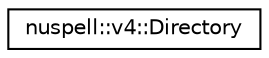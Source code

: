 digraph "Graphical Class Hierarchy"
{
 // LATEX_PDF_SIZE
  edge [fontname="Helvetica",fontsize="10",labelfontname="Helvetica",labelfontsize="10"];
  node [fontname="Helvetica",fontsize="10",shape=record];
  rankdir="LR";
  Node0 [label="nuspell::v4::Directory",height=0.2,width=0.4,color="black", fillcolor="white", style="filled",URL="$structnuspell_1_1v4_1_1_directory.html",tooltip=" "];
}
